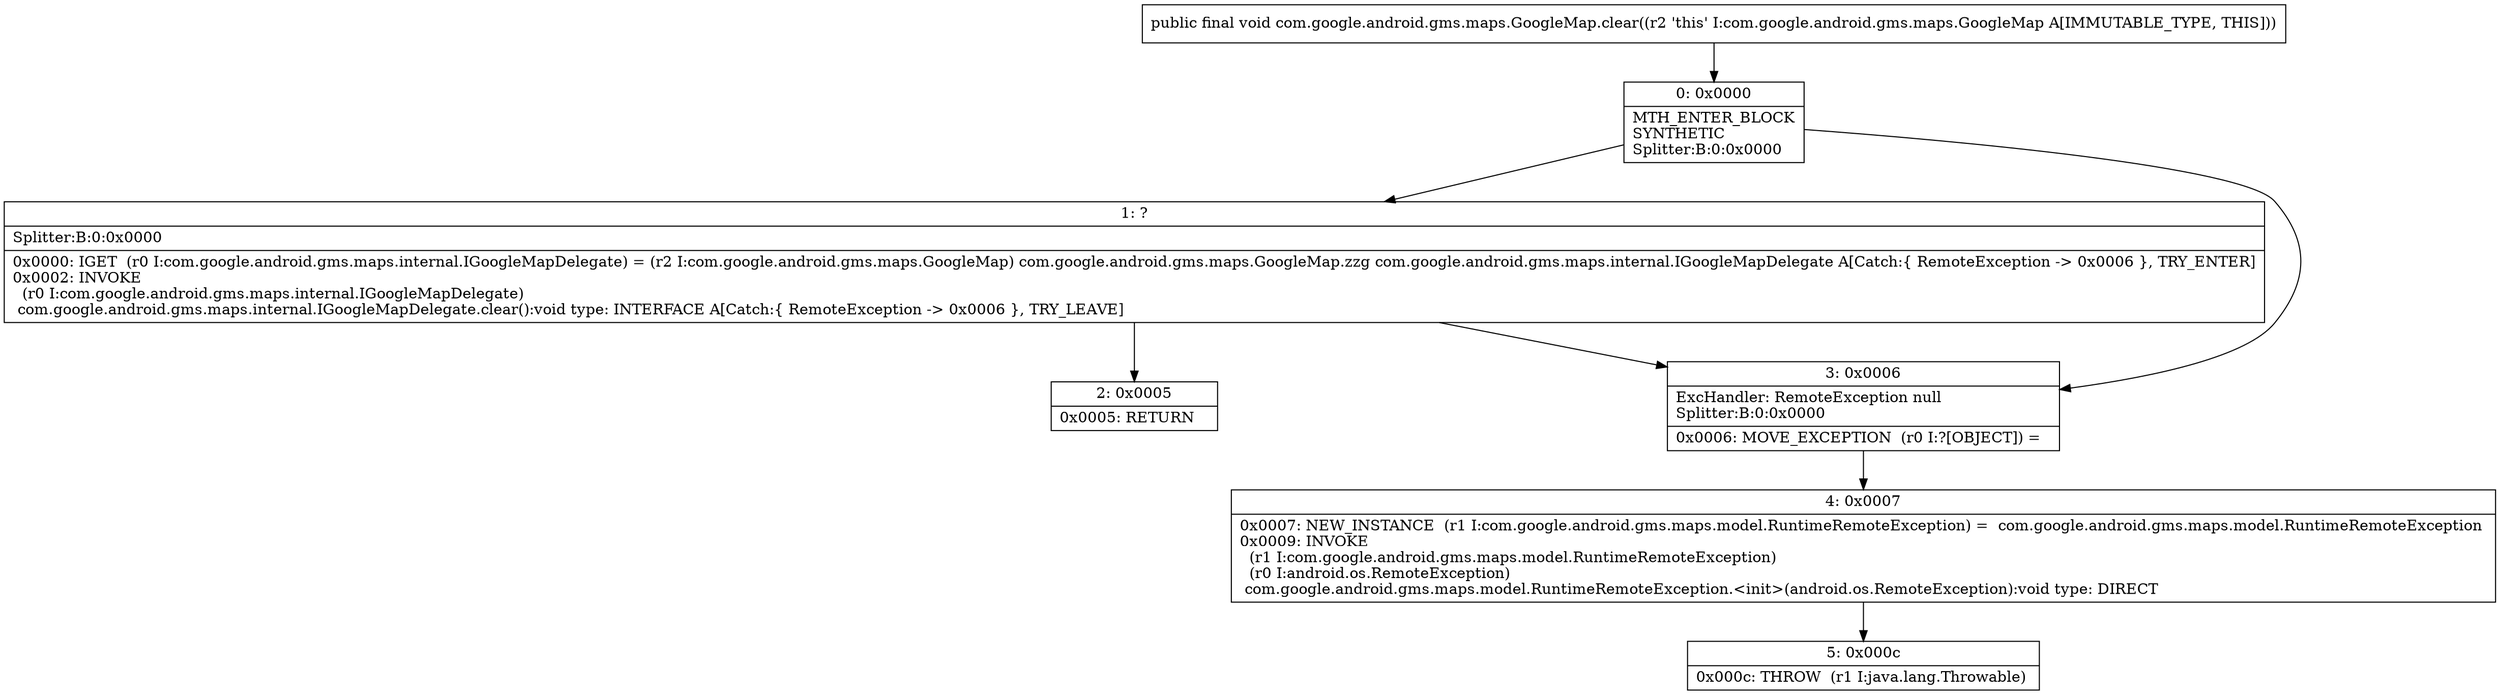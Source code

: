 digraph "CFG forcom.google.android.gms.maps.GoogleMap.clear()V" {
Node_0 [shape=record,label="{0\:\ 0x0000|MTH_ENTER_BLOCK\lSYNTHETIC\lSplitter:B:0:0x0000\l}"];
Node_1 [shape=record,label="{1\:\ ?|Splitter:B:0:0x0000\l|0x0000: IGET  (r0 I:com.google.android.gms.maps.internal.IGoogleMapDelegate) = (r2 I:com.google.android.gms.maps.GoogleMap) com.google.android.gms.maps.GoogleMap.zzg com.google.android.gms.maps.internal.IGoogleMapDelegate A[Catch:\{ RemoteException \-\> 0x0006 \}, TRY_ENTER]\l0x0002: INVOKE  \l  (r0 I:com.google.android.gms.maps.internal.IGoogleMapDelegate)\l com.google.android.gms.maps.internal.IGoogleMapDelegate.clear():void type: INTERFACE A[Catch:\{ RemoteException \-\> 0x0006 \}, TRY_LEAVE]\l}"];
Node_2 [shape=record,label="{2\:\ 0x0005|0x0005: RETURN   \l}"];
Node_3 [shape=record,label="{3\:\ 0x0006|ExcHandler: RemoteException null\lSplitter:B:0:0x0000\l|0x0006: MOVE_EXCEPTION  (r0 I:?[OBJECT]) =  \l}"];
Node_4 [shape=record,label="{4\:\ 0x0007|0x0007: NEW_INSTANCE  (r1 I:com.google.android.gms.maps.model.RuntimeRemoteException) =  com.google.android.gms.maps.model.RuntimeRemoteException \l0x0009: INVOKE  \l  (r1 I:com.google.android.gms.maps.model.RuntimeRemoteException)\l  (r0 I:android.os.RemoteException)\l com.google.android.gms.maps.model.RuntimeRemoteException.\<init\>(android.os.RemoteException):void type: DIRECT \l}"];
Node_5 [shape=record,label="{5\:\ 0x000c|0x000c: THROW  (r1 I:java.lang.Throwable) \l}"];
MethodNode[shape=record,label="{public final void com.google.android.gms.maps.GoogleMap.clear((r2 'this' I:com.google.android.gms.maps.GoogleMap A[IMMUTABLE_TYPE, THIS])) }"];
MethodNode -> Node_0;
Node_0 -> Node_1;
Node_0 -> Node_3;
Node_1 -> Node_2;
Node_1 -> Node_3;
Node_3 -> Node_4;
Node_4 -> Node_5;
}

